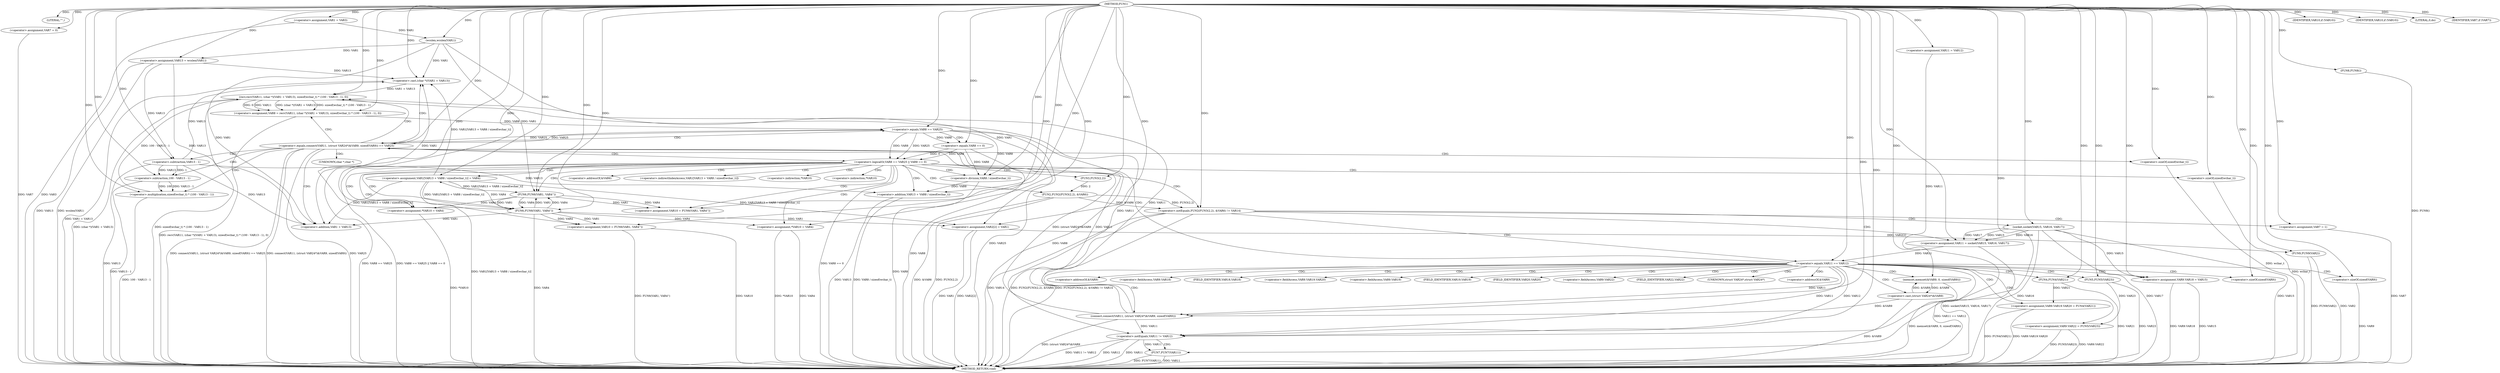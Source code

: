 digraph FUN1 {  
"1000100" [label = "(METHOD,FUN1)" ]
"1000273" [label = "(METHOD_RETURN,void)" ]
"1000104" [label = "(LITERAL,\"\",)" ]
"1000105" [label = "(<operator>.assignment,VAR1 = VAR3)" ]
"1000111" [label = "(<operator>.assignment,VAR7 = 0)" ]
"1000118" [label = "(<operator>.assignment,VAR11 = VAR12)" ]
"1000122" [label = "(<operator>.assignment,VAR13 = wcslen(VAR1))" ]
"1000124" [label = "(wcslen,wcslen(VAR1))" ]
"1000129" [label = "(<operator>.notEquals,FUN2(FUN3(2,2), &VAR6) != VAR14)" ]
"1000130" [label = "(FUN2,FUN2(FUN3(2,2), &VAR6))" ]
"1000131" [label = "(FUN3,FUN3(2,2))" ]
"1000139" [label = "(<operator>.assignment,VAR7 = 1)" ]
"1000142" [label = "(<operator>.assignment,VAR11 = socket(VAR15, VAR16, VAR17))" ]
"1000144" [label = "(socket,socket(VAR15, VAR16, VAR17))" ]
"1000149" [label = "(<operator>.equals,VAR11 == VAR12)" ]
"1000154" [label = "(memset,memset(&VAR9, 0, sizeof(VAR9)))" ]
"1000158" [label = "(<operator>.sizeOf,sizeof(VAR9))" ]
"1000160" [label = "(<operator>.assignment,VAR9.VAR18 = VAR15)" ]
"1000165" [label = "(<operator>.assignment,VAR9.VAR19.VAR20 = FUN4(VAR21))" ]
"1000171" [label = "(FUN4,FUN4(VAR21))" ]
"1000173" [label = "(<operator>.assignment,VAR9.VAR22 = FUN5(VAR23))" ]
"1000177" [label = "(FUN5,FUN5(VAR23))" ]
"1000180" [label = "(<operator>.equals,connect(VAR11, (struct VAR24*)&VAR9, sizeof(VAR9)) == VAR25)" ]
"1000181" [label = "(connect,connect(VAR11, (struct VAR24*)&VAR9, sizeof(VAR9)))" ]
"1000183" [label = "(<operator>.cast,(struct VAR24*)&VAR9)" ]
"1000187" [label = "(<operator>.sizeOf,sizeof(VAR9))" ]
"1000192" [label = "(<operator>.assignment,VAR8 = recv(VAR11, (char *)(VAR1 + VAR13), sizeof(wchar_t) * (100 - VAR13 - 1), 0))" ]
"1000194" [label = "(recv,recv(VAR11, (char *)(VAR1 + VAR13), sizeof(wchar_t) * (100 - VAR13 - 1), 0))" ]
"1000196" [label = "(<operator>.cast,(char *)(VAR1 + VAR13))" ]
"1000198" [label = "(<operator>.addition,VAR1 + VAR13)" ]
"1000201" [label = "(<operator>.multiplication,sizeof(wchar_t) * (100 - VAR13 - 1))" ]
"1000202" [label = "(<operator>.sizeOf,sizeof(wchar_t))" ]
"1000204" [label = "(<operator>.subtraction,100 - VAR13 - 1)" ]
"1000206" [label = "(<operator>.subtraction,VAR13 - 1)" ]
"1000211" [label = "(<operator>.logicalOr,VAR8 == VAR25 || VAR8 == 0)" ]
"1000212" [label = "(<operator>.equals,VAR8 == VAR25)" ]
"1000215" [label = "(<operator>.equals,VAR8 == 0)" ]
"1000220" [label = "(<operator>.assignment,VAR1[VAR13 + VAR8 / sizeof(wchar_t)] = VAR4)" ]
"1000223" [label = "(<operator>.addition,VAR13 + VAR8 / sizeof(wchar_t))" ]
"1000225" [label = "(<operator>.division,VAR8 / sizeof(wchar_t))" ]
"1000227" [label = "(<operator>.sizeOf,sizeof(wchar_t))" ]
"1000230" [label = "(<operator>.assignment,VAR10 = FUN6(VAR1, VAR4''))" ]
"1000232" [label = "(FUN6,FUN6(VAR1, VAR4''))" ]
"1000236" [label = "(IDENTIFIER,VAR10,if (VAR10))" ]
"1000238" [label = "(<operator>.assignment,*VAR10 = VAR4)" ]
"1000242" [label = "(<operator>.assignment,VAR10 = FUN6(VAR1, VAR4''))" ]
"1000244" [label = "(FUN6,FUN6(VAR1, VAR4''))" ]
"1000248" [label = "(IDENTIFIER,VAR10,if (VAR10))" ]
"1000250" [label = "(<operator>.assignment,*VAR10 = VAR4)" ]
"1000254" [label = "(LITERAL,0,do)" ]
"1000256" [label = "(<operator>.notEquals,VAR11 != VAR12)" ]
"1000260" [label = "(FUN7,FUN7(VAR11))" ]
"1000263" [label = "(IDENTIFIER,VAR7,if (VAR7))" ]
"1000265" [label = "(FUN8,FUN8())" ]
"1000266" [label = "(<operator>.assignment,VAR2[2] = VAR1)" ]
"1000271" [label = "(FUN9,FUN9(VAR2))" ]
"1000134" [label = "(<operator>.addressOf,&VAR6)" ]
"1000155" [label = "(<operator>.addressOf,&VAR9)" ]
"1000161" [label = "(<operator>.fieldAccess,VAR9.VAR18)" ]
"1000163" [label = "(FIELD_IDENTIFIER,VAR18,VAR18)" ]
"1000166" [label = "(<operator>.fieldAccess,VAR9.VAR19.VAR20)" ]
"1000167" [label = "(<operator>.fieldAccess,VAR9.VAR19)" ]
"1000169" [label = "(FIELD_IDENTIFIER,VAR19,VAR19)" ]
"1000170" [label = "(FIELD_IDENTIFIER,VAR20,VAR20)" ]
"1000174" [label = "(<operator>.fieldAccess,VAR9.VAR22)" ]
"1000176" [label = "(FIELD_IDENTIFIER,VAR22,VAR22)" ]
"1000184" [label = "(UNKNOWN,struct VAR24*,struct VAR24*)" ]
"1000185" [label = "(<operator>.addressOf,&VAR9)" ]
"1000197" [label = "(UNKNOWN,char *,char *)" ]
"1000221" [label = "(<operator>.indirectIndexAccess,VAR1[VAR13 + VAR8 / sizeof(wchar_t)])" ]
"1000239" [label = "(<operator>.indirection,*VAR10)" ]
"1000251" [label = "(<operator>.indirection,*VAR10)" ]
  "1000183" -> "1000273"  [ label = "DDG: &VAR9"] 
  "1000250" -> "1000273"  [ label = "DDG: VAR4"] 
  "1000215" -> "1000273"  [ label = "DDG: VAR8"] 
  "1000180" -> "1000273"  [ label = "DDG: connect(VAR11, (struct VAR24*)&VAR9, sizeof(VAR9))"] 
  "1000111" -> "1000273"  [ label = "DDG: VAR7"] 
  "1000256" -> "1000273"  [ label = "DDG: VAR11 != VAR12"] 
  "1000187" -> "1000273"  [ label = "DDG: VAR9"] 
  "1000177" -> "1000273"  [ label = "DDG: VAR23"] 
  "1000129" -> "1000273"  [ label = "DDG: FUN2(FUN3(2,2), &VAR6)"] 
  "1000160" -> "1000273"  [ label = "DDG: VAR15"] 
  "1000260" -> "1000273"  [ label = "DDG: FUN7(VAR11)"] 
  "1000171" -> "1000273"  [ label = "DDG: VAR21"] 
  "1000223" -> "1000273"  [ label = "DDG: VAR8 / sizeof(wchar_t)"] 
  "1000220" -> "1000273"  [ label = "DDG: VAR1[VAR13 + VAR8 / sizeof(wchar_t)]"] 
  "1000250" -> "1000273"  [ label = "DDG: *VAR10"] 
  "1000192" -> "1000273"  [ label = "DDG: recv(VAR11, (char *)(VAR1 + VAR13), sizeof(wchar_t) * (100 - VAR13 - 1), 0)"] 
  "1000194" -> "1000273"  [ label = "DDG: sizeof(wchar_t) * (100 - VAR13 - 1)"] 
  "1000105" -> "1000273"  [ label = "DDG: VAR3"] 
  "1000238" -> "1000273"  [ label = "DDG: *VAR10"] 
  "1000225" -> "1000273"  [ label = "DDG: VAR8"] 
  "1000227" -> "1000273"  [ label = "DDG: wchar_t"] 
  "1000212" -> "1000273"  [ label = "DDG: VAR25"] 
  "1000180" -> "1000273"  [ label = "DDG: VAR25"] 
  "1000204" -> "1000273"  [ label = "DDG: VAR13 - 1"] 
  "1000122" -> "1000273"  [ label = "DDG: VAR13"] 
  "1000165" -> "1000273"  [ label = "DDG: VAR9.VAR19.VAR20"] 
  "1000139" -> "1000273"  [ label = "DDG: VAR7"] 
  "1000265" -> "1000273"  [ label = "DDG: FUN8()"] 
  "1000129" -> "1000273"  [ label = "DDG: FUN2(FUN3(2,2), &VAR6) != VAR14"] 
  "1000142" -> "1000273"  [ label = "DDG: socket(VAR15, VAR16, VAR17)"] 
  "1000266" -> "1000273"  [ label = "DDG: VAR2[2]"] 
  "1000130" -> "1000273"  [ label = "DDG: &VAR6"] 
  "1000202" -> "1000273"  [ label = "DDG: wchar_t"] 
  "1000180" -> "1000273"  [ label = "DDG: connect(VAR11, (struct VAR24*)&VAR9, sizeof(VAR9)) == VAR25"] 
  "1000149" -> "1000273"  [ label = "DDG: VAR11 == VAR12"] 
  "1000256" -> "1000273"  [ label = "DDG: VAR12"] 
  "1000206" -> "1000273"  [ label = "DDG: VAR13"] 
  "1000211" -> "1000273"  [ label = "DDG: VAR8 == VAR25"] 
  "1000154" -> "1000273"  [ label = "DDG: memset(&VAR9, 0, sizeof(VAR9))"] 
  "1000212" -> "1000273"  [ label = "DDG: VAR8"] 
  "1000211" -> "1000273"  [ label = "DDG: VAR8 == VAR25 || VAR8 == 0"] 
  "1000129" -> "1000273"  [ label = "DDG: VAR14"] 
  "1000144" -> "1000273"  [ label = "DDG: VAR15"] 
  "1000165" -> "1000273"  [ label = "DDG: FUN4(VAR21)"] 
  "1000211" -> "1000273"  [ label = "DDG: VAR8 == 0"] 
  "1000173" -> "1000273"  [ label = "DDG: FUN5(VAR23)"] 
  "1000242" -> "1000273"  [ label = "DDG: FUN6(VAR1, VAR4'')"] 
  "1000266" -> "1000273"  [ label = "DDG: VAR1"] 
  "1000256" -> "1000273"  [ label = "DDG: VAR11"] 
  "1000260" -> "1000273"  [ label = "DDG: VAR11"] 
  "1000271" -> "1000273"  [ label = "DDG: VAR2"] 
  "1000194" -> "1000273"  [ label = "DDG: (char *)(VAR1 + VAR13)"] 
  "1000244" -> "1000273"  [ label = "DDG: VAR4"] 
  "1000144" -> "1000273"  [ label = "DDG: VAR16"] 
  "1000144" -> "1000273"  [ label = "DDG: VAR17"] 
  "1000271" -> "1000273"  [ label = "DDG: FUN9(VAR2)"] 
  "1000181" -> "1000273"  [ label = "DDG: (struct VAR24*)&VAR9"] 
  "1000160" -> "1000273"  [ label = "DDG: VAR9.VAR18"] 
  "1000173" -> "1000273"  [ label = "DDG: VAR9.VAR22"] 
  "1000242" -> "1000273"  [ label = "DDG: VAR10"] 
  "1000223" -> "1000273"  [ label = "DDG: VAR13"] 
  "1000122" -> "1000273"  [ label = "DDG: wcslen(VAR1)"] 
  "1000201" -> "1000273"  [ label = "DDG: 100 - VAR13 - 1"] 
  "1000196" -> "1000273"  [ label = "DDG: VAR1 + VAR13"] 
  "1000130" -> "1000273"  [ label = "DDG: FUN3(2,2)"] 
  "1000100" -> "1000104"  [ label = "DDG: "] 
  "1000100" -> "1000105"  [ label = "DDG: "] 
  "1000100" -> "1000111"  [ label = "DDG: "] 
  "1000100" -> "1000118"  [ label = "DDG: "] 
  "1000124" -> "1000122"  [ label = "DDG: VAR1"] 
  "1000100" -> "1000122"  [ label = "DDG: "] 
  "1000105" -> "1000124"  [ label = "DDG: VAR1"] 
  "1000100" -> "1000124"  [ label = "DDG: "] 
  "1000130" -> "1000129"  [ label = "DDG: FUN3(2,2)"] 
  "1000130" -> "1000129"  [ label = "DDG: &VAR6"] 
  "1000131" -> "1000130"  [ label = "DDG: 2"] 
  "1000100" -> "1000131"  [ label = "DDG: "] 
  "1000100" -> "1000129"  [ label = "DDG: "] 
  "1000100" -> "1000139"  [ label = "DDG: "] 
  "1000144" -> "1000142"  [ label = "DDG: VAR15"] 
  "1000144" -> "1000142"  [ label = "DDG: VAR16"] 
  "1000144" -> "1000142"  [ label = "DDG: VAR17"] 
  "1000100" -> "1000142"  [ label = "DDG: "] 
  "1000100" -> "1000144"  [ label = "DDG: "] 
  "1000142" -> "1000149"  [ label = "DDG: VAR11"] 
  "1000100" -> "1000149"  [ label = "DDG: "] 
  "1000183" -> "1000154"  [ label = "DDG: &VAR9"] 
  "1000100" -> "1000154"  [ label = "DDG: "] 
  "1000100" -> "1000158"  [ label = "DDG: "] 
  "1000144" -> "1000160"  [ label = "DDG: VAR15"] 
  "1000100" -> "1000160"  [ label = "DDG: "] 
  "1000171" -> "1000165"  [ label = "DDG: VAR21"] 
  "1000100" -> "1000171"  [ label = "DDG: "] 
  "1000177" -> "1000173"  [ label = "DDG: VAR23"] 
  "1000100" -> "1000177"  [ label = "DDG: "] 
  "1000181" -> "1000180"  [ label = "DDG: VAR11"] 
  "1000181" -> "1000180"  [ label = "DDG: (struct VAR24*)&VAR9"] 
  "1000149" -> "1000181"  [ label = "DDG: VAR11"] 
  "1000100" -> "1000181"  [ label = "DDG: "] 
  "1000183" -> "1000181"  [ label = "DDG: &VAR9"] 
  "1000154" -> "1000183"  [ label = "DDG: &VAR9"] 
  "1000100" -> "1000187"  [ label = "DDG: "] 
  "1000212" -> "1000180"  [ label = "DDG: VAR25"] 
  "1000100" -> "1000180"  [ label = "DDG: "] 
  "1000194" -> "1000192"  [ label = "DDG: VAR11"] 
  "1000194" -> "1000192"  [ label = "DDG: (char *)(VAR1 + VAR13)"] 
  "1000194" -> "1000192"  [ label = "DDG: sizeof(wchar_t) * (100 - VAR13 - 1)"] 
  "1000194" -> "1000192"  [ label = "DDG: 0"] 
  "1000100" -> "1000192"  [ label = "DDG: "] 
  "1000181" -> "1000194"  [ label = "DDG: VAR11"] 
  "1000100" -> "1000194"  [ label = "DDG: "] 
  "1000196" -> "1000194"  [ label = "DDG: VAR1 + VAR13"] 
  "1000244" -> "1000196"  [ label = "DDG: VAR1"] 
  "1000220" -> "1000196"  [ label = "DDG: VAR1[VAR13 + VAR8 / sizeof(wchar_t)]"] 
  "1000124" -> "1000196"  [ label = "DDG: VAR1"] 
  "1000100" -> "1000196"  [ label = "DDG: "] 
  "1000122" -> "1000196"  [ label = "DDG: VAR13"] 
  "1000206" -> "1000196"  [ label = "DDG: VAR13"] 
  "1000244" -> "1000198"  [ label = "DDG: VAR1"] 
  "1000220" -> "1000198"  [ label = "DDG: VAR1[VAR13 + VAR8 / sizeof(wchar_t)]"] 
  "1000124" -> "1000198"  [ label = "DDG: VAR1"] 
  "1000100" -> "1000198"  [ label = "DDG: "] 
  "1000122" -> "1000198"  [ label = "DDG: VAR13"] 
  "1000206" -> "1000198"  [ label = "DDG: VAR13"] 
  "1000201" -> "1000194"  [ label = "DDG: 100 - VAR13 - 1"] 
  "1000100" -> "1000201"  [ label = "DDG: "] 
  "1000100" -> "1000202"  [ label = "DDG: "] 
  "1000204" -> "1000201"  [ label = "DDG: 100"] 
  "1000204" -> "1000201"  [ label = "DDG: VAR13 - 1"] 
  "1000100" -> "1000204"  [ label = "DDG: "] 
  "1000206" -> "1000204"  [ label = "DDG: VAR13"] 
  "1000206" -> "1000204"  [ label = "DDG: 1"] 
  "1000100" -> "1000206"  [ label = "DDG: "] 
  "1000122" -> "1000206"  [ label = "DDG: VAR13"] 
  "1000212" -> "1000211"  [ label = "DDG: VAR8"] 
  "1000212" -> "1000211"  [ label = "DDG: VAR25"] 
  "1000192" -> "1000212"  [ label = "DDG: VAR8"] 
  "1000100" -> "1000212"  [ label = "DDG: "] 
  "1000180" -> "1000212"  [ label = "DDG: VAR25"] 
  "1000215" -> "1000211"  [ label = "DDG: VAR8"] 
  "1000215" -> "1000211"  [ label = "DDG: 0"] 
  "1000212" -> "1000215"  [ label = "DDG: VAR8"] 
  "1000100" -> "1000215"  [ label = "DDG: "] 
  "1000244" -> "1000220"  [ label = "DDG: VAR4"] 
  "1000100" -> "1000220"  [ label = "DDG: "] 
  "1000206" -> "1000223"  [ label = "DDG: VAR13"] 
  "1000100" -> "1000223"  [ label = "DDG: "] 
  "1000225" -> "1000223"  [ label = "DDG: VAR8"] 
  "1000215" -> "1000225"  [ label = "DDG: VAR8"] 
  "1000212" -> "1000225"  [ label = "DDG: VAR8"] 
  "1000100" -> "1000225"  [ label = "DDG: "] 
  "1000100" -> "1000227"  [ label = "DDG: "] 
  "1000232" -> "1000230"  [ label = "DDG: VAR1"] 
  "1000232" -> "1000230"  [ label = "DDG: VAR4"] 
  "1000100" -> "1000230"  [ label = "DDG: "] 
  "1000220" -> "1000232"  [ label = "DDG: VAR1[VAR13 + VAR8 / sizeof(wchar_t)]"] 
  "1000100" -> "1000232"  [ label = "DDG: "] 
  "1000244" -> "1000232"  [ label = "DDG: VAR1"] 
  "1000124" -> "1000232"  [ label = "DDG: VAR1"] 
  "1000244" -> "1000232"  [ label = "DDG: VAR4"] 
  "1000100" -> "1000236"  [ label = "DDG: "] 
  "1000232" -> "1000238"  [ label = "DDG: VAR4"] 
  "1000100" -> "1000238"  [ label = "DDG: "] 
  "1000244" -> "1000242"  [ label = "DDG: VAR1"] 
  "1000244" -> "1000242"  [ label = "DDG: VAR4"] 
  "1000100" -> "1000242"  [ label = "DDG: "] 
  "1000220" -> "1000244"  [ label = "DDG: VAR1[VAR13 + VAR8 / sizeof(wchar_t)]"] 
  "1000232" -> "1000244"  [ label = "DDG: VAR1"] 
  "1000100" -> "1000244"  [ label = "DDG: "] 
  "1000232" -> "1000244"  [ label = "DDG: VAR4"] 
  "1000100" -> "1000248"  [ label = "DDG: "] 
  "1000244" -> "1000250"  [ label = "DDG: VAR4"] 
  "1000100" -> "1000250"  [ label = "DDG: "] 
  "1000100" -> "1000254"  [ label = "DDG: "] 
  "1000181" -> "1000256"  [ label = "DDG: VAR11"] 
  "1000194" -> "1000256"  [ label = "DDG: VAR11"] 
  "1000149" -> "1000256"  [ label = "DDG: VAR11"] 
  "1000118" -> "1000256"  [ label = "DDG: VAR11"] 
  "1000100" -> "1000256"  [ label = "DDG: "] 
  "1000149" -> "1000256"  [ label = "DDG: VAR12"] 
  "1000256" -> "1000260"  [ label = "DDG: VAR11"] 
  "1000100" -> "1000260"  [ label = "DDG: "] 
  "1000100" -> "1000263"  [ label = "DDG: "] 
  "1000100" -> "1000265"  [ label = "DDG: "] 
  "1000244" -> "1000266"  [ label = "DDG: VAR1"] 
  "1000220" -> "1000266"  [ label = "DDG: VAR1[VAR13 + VAR8 / sizeof(wchar_t)]"] 
  "1000124" -> "1000266"  [ label = "DDG: VAR1"] 
  "1000100" -> "1000266"  [ label = "DDG: "] 
  "1000266" -> "1000271"  [ label = "DDG: VAR2[2]"] 
  "1000100" -> "1000271"  [ label = "DDG: "] 
  "1000129" -> "1000142"  [ label = "CDG: "] 
  "1000129" -> "1000139"  [ label = "CDG: "] 
  "1000129" -> "1000144"  [ label = "CDG: "] 
  "1000129" -> "1000149"  [ label = "CDG: "] 
  "1000149" -> "1000174"  [ label = "CDG: "] 
  "1000149" -> "1000161"  [ label = "CDG: "] 
  "1000149" -> "1000166"  [ label = "CDG: "] 
  "1000149" -> "1000180"  [ label = "CDG: "] 
  "1000149" -> "1000183"  [ label = "CDG: "] 
  "1000149" -> "1000165"  [ label = "CDG: "] 
  "1000149" -> "1000167"  [ label = "CDG: "] 
  "1000149" -> "1000154"  [ label = "CDG: "] 
  "1000149" -> "1000160"  [ label = "CDG: "] 
  "1000149" -> "1000176"  [ label = "CDG: "] 
  "1000149" -> "1000187"  [ label = "CDG: "] 
  "1000149" -> "1000185"  [ label = "CDG: "] 
  "1000149" -> "1000169"  [ label = "CDG: "] 
  "1000149" -> "1000163"  [ label = "CDG: "] 
  "1000149" -> "1000173"  [ label = "CDG: "] 
  "1000149" -> "1000158"  [ label = "CDG: "] 
  "1000149" -> "1000155"  [ label = "CDG: "] 
  "1000149" -> "1000170"  [ label = "CDG: "] 
  "1000149" -> "1000171"  [ label = "CDG: "] 
  "1000149" -> "1000184"  [ label = "CDG: "] 
  "1000149" -> "1000177"  [ label = "CDG: "] 
  "1000149" -> "1000181"  [ label = "CDG: "] 
  "1000180" -> "1000211"  [ label = "CDG: "] 
  "1000180" -> "1000197"  [ label = "CDG: "] 
  "1000180" -> "1000204"  [ label = "CDG: "] 
  "1000180" -> "1000206"  [ label = "CDG: "] 
  "1000180" -> "1000201"  [ label = "CDG: "] 
  "1000180" -> "1000194"  [ label = "CDG: "] 
  "1000180" -> "1000192"  [ label = "CDG: "] 
  "1000180" -> "1000198"  [ label = "CDG: "] 
  "1000180" -> "1000212"  [ label = "CDG: "] 
  "1000180" -> "1000196"  [ label = "CDG: "] 
  "1000180" -> "1000202"  [ label = "CDG: "] 
  "1000211" -> "1000221"  [ label = "CDG: "] 
  "1000211" -> "1000227"  [ label = "CDG: "] 
  "1000211" -> "1000244"  [ label = "CDG: "] 
  "1000211" -> "1000242"  [ label = "CDG: "] 
  "1000211" -> "1000220"  [ label = "CDG: "] 
  "1000211" -> "1000232"  [ label = "CDG: "] 
  "1000211" -> "1000230"  [ label = "CDG: "] 
  "1000211" -> "1000225"  [ label = "CDG: "] 
  "1000211" -> "1000223"  [ label = "CDG: "] 
  "1000211" -> "1000238"  [ label = "CDG: "] 
  "1000211" -> "1000239"  [ label = "CDG: "] 
  "1000211" -> "1000130"  [ label = "CDG: "] 
  "1000211" -> "1000131"  [ label = "CDG: "] 
  "1000211" -> "1000129"  [ label = "CDG: "] 
  "1000211" -> "1000134"  [ label = "CDG: "] 
  "1000211" -> "1000251"  [ label = "CDG: "] 
  "1000211" -> "1000250"  [ label = "CDG: "] 
  "1000212" -> "1000215"  [ label = "CDG: "] 
  "1000256" -> "1000260"  [ label = "CDG: "] 
}
